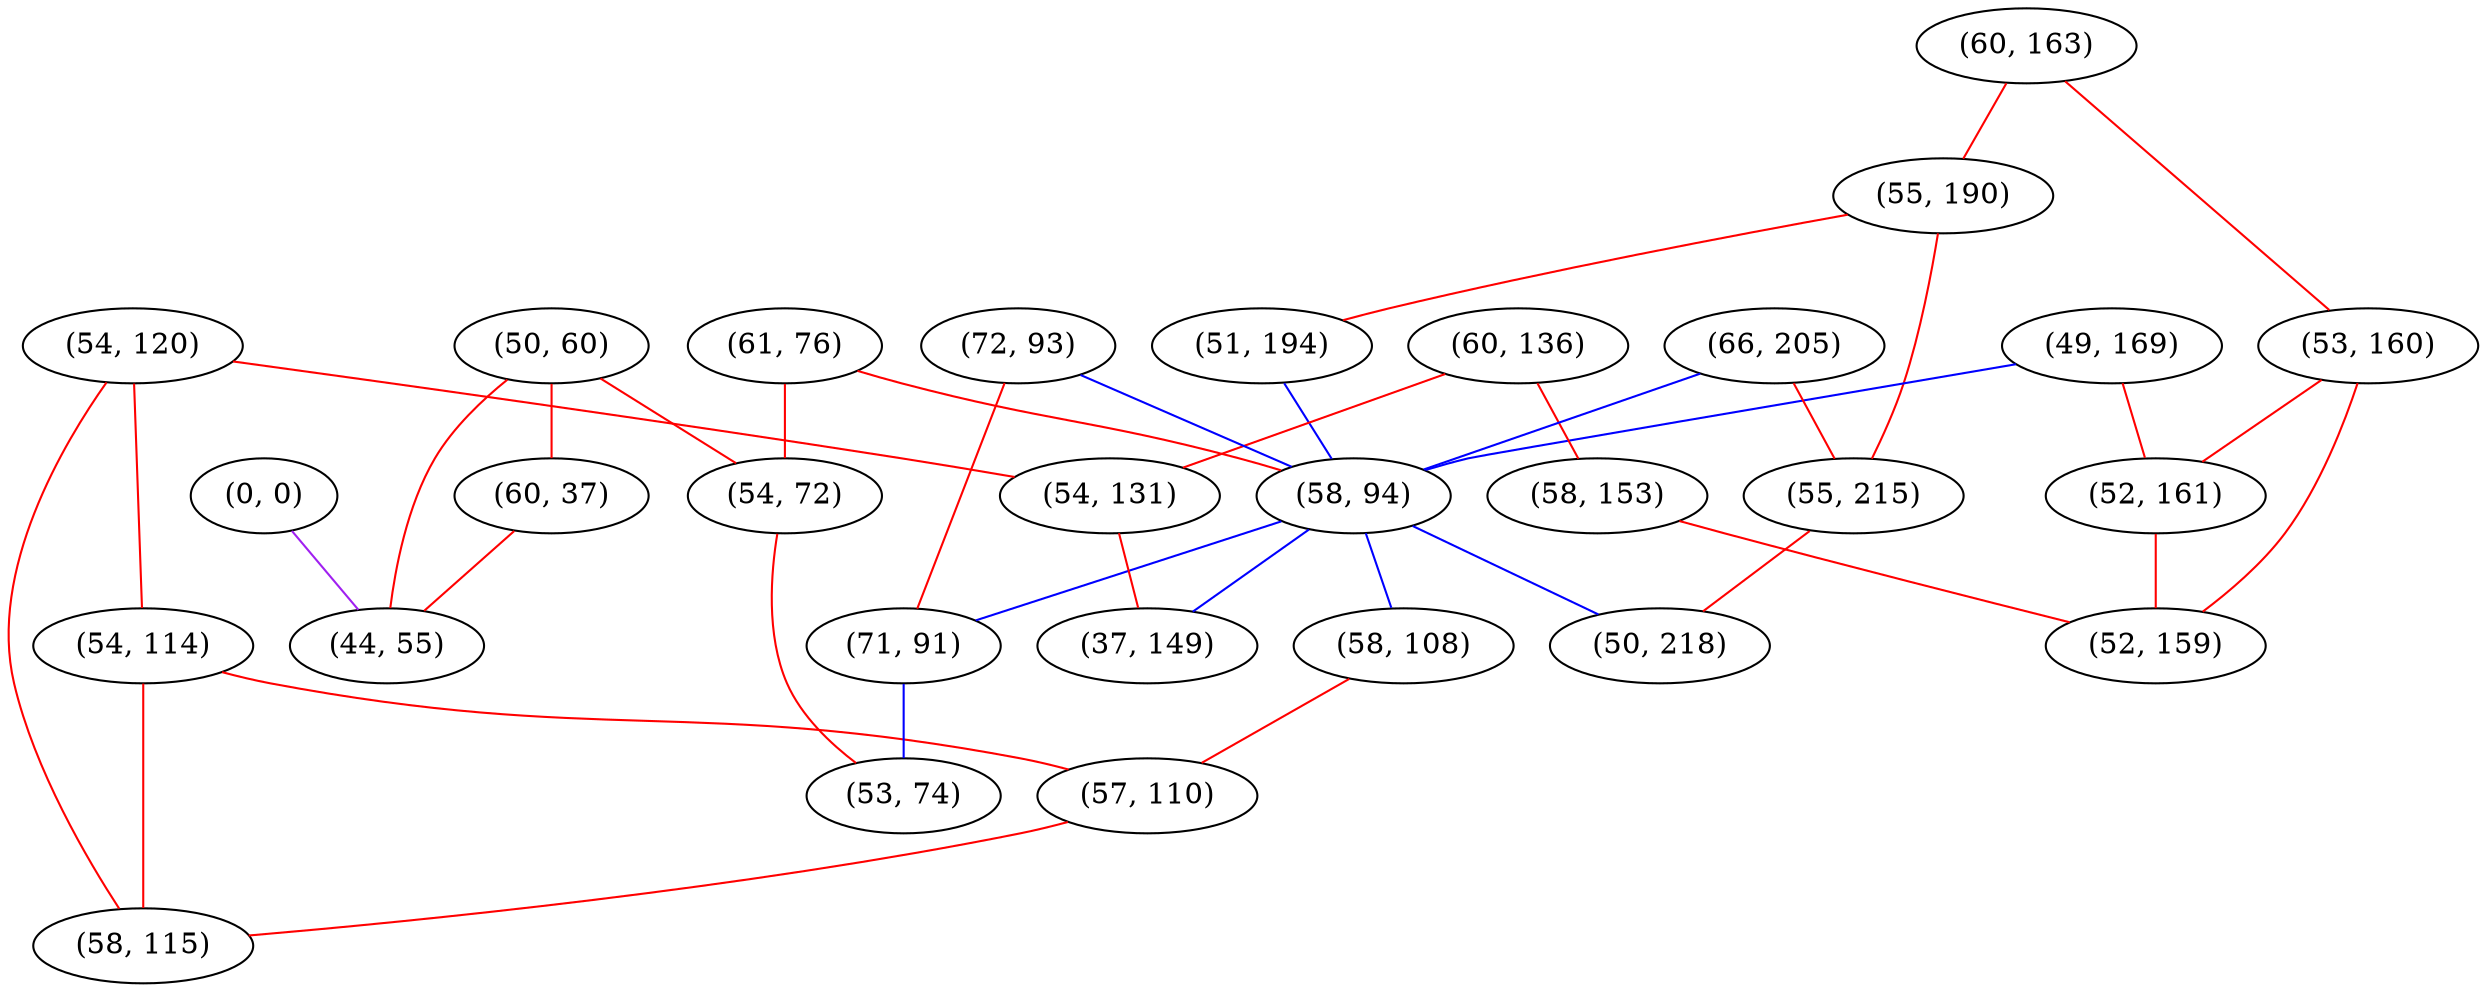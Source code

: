 graph "" {
"(54, 120)";
"(60, 163)";
"(61, 76)";
"(50, 60)";
"(55, 190)";
"(49, 169)";
"(51, 194)";
"(60, 136)";
"(66, 205)";
"(54, 114)";
"(72, 93)";
"(58, 94)";
"(58, 108)";
"(58, 153)";
"(60, 37)";
"(0, 0)";
"(53, 160)";
"(71, 91)";
"(52, 161)";
"(55, 215)";
"(57, 110)";
"(54, 72)";
"(54, 131)";
"(52, 159)";
"(50, 218)";
"(37, 149)";
"(53, 74)";
"(44, 55)";
"(58, 115)";
"(54, 120)" -- "(54, 131)"  [color=red, key=0, weight=1];
"(54, 120)" -- "(54, 114)"  [color=red, key=0, weight=1];
"(54, 120)" -- "(58, 115)"  [color=red, key=0, weight=1];
"(60, 163)" -- "(55, 190)"  [color=red, key=0, weight=1];
"(60, 163)" -- "(53, 160)"  [color=red, key=0, weight=1];
"(61, 76)" -- "(58, 94)"  [color=red, key=0, weight=1];
"(61, 76)" -- "(54, 72)"  [color=red, key=0, weight=1];
"(50, 60)" -- "(60, 37)"  [color=red, key=0, weight=1];
"(50, 60)" -- "(44, 55)"  [color=red, key=0, weight=1];
"(50, 60)" -- "(54, 72)"  [color=red, key=0, weight=1];
"(55, 190)" -- "(51, 194)"  [color=red, key=0, weight=1];
"(55, 190)" -- "(55, 215)"  [color=red, key=0, weight=1];
"(49, 169)" -- "(58, 94)"  [color=blue, key=0, weight=3];
"(49, 169)" -- "(52, 161)"  [color=red, key=0, weight=1];
"(51, 194)" -- "(58, 94)"  [color=blue, key=0, weight=3];
"(60, 136)" -- "(54, 131)"  [color=red, key=0, weight=1];
"(60, 136)" -- "(58, 153)"  [color=red, key=0, weight=1];
"(66, 205)" -- "(58, 94)"  [color=blue, key=0, weight=3];
"(66, 205)" -- "(55, 215)"  [color=red, key=0, weight=1];
"(54, 114)" -- "(57, 110)"  [color=red, key=0, weight=1];
"(54, 114)" -- "(58, 115)"  [color=red, key=0, weight=1];
"(72, 93)" -- "(71, 91)"  [color=red, key=0, weight=1];
"(72, 93)" -- "(58, 94)"  [color=blue, key=0, weight=3];
"(58, 94)" -- "(71, 91)"  [color=blue, key=0, weight=3];
"(58, 94)" -- "(50, 218)"  [color=blue, key=0, weight=3];
"(58, 94)" -- "(37, 149)"  [color=blue, key=0, weight=3];
"(58, 94)" -- "(58, 108)"  [color=blue, key=0, weight=3];
"(58, 108)" -- "(57, 110)"  [color=red, key=0, weight=1];
"(58, 153)" -- "(52, 159)"  [color=red, key=0, weight=1];
"(60, 37)" -- "(44, 55)"  [color=red, key=0, weight=1];
"(0, 0)" -- "(44, 55)"  [color=purple, key=0, weight=4];
"(53, 160)" -- "(52, 159)"  [color=red, key=0, weight=1];
"(53, 160)" -- "(52, 161)"  [color=red, key=0, weight=1];
"(71, 91)" -- "(53, 74)"  [color=blue, key=0, weight=3];
"(52, 161)" -- "(52, 159)"  [color=red, key=0, weight=1];
"(55, 215)" -- "(50, 218)"  [color=red, key=0, weight=1];
"(57, 110)" -- "(58, 115)"  [color=red, key=0, weight=1];
"(54, 72)" -- "(53, 74)"  [color=red, key=0, weight=1];
"(54, 131)" -- "(37, 149)"  [color=red, key=0, weight=1];
}
